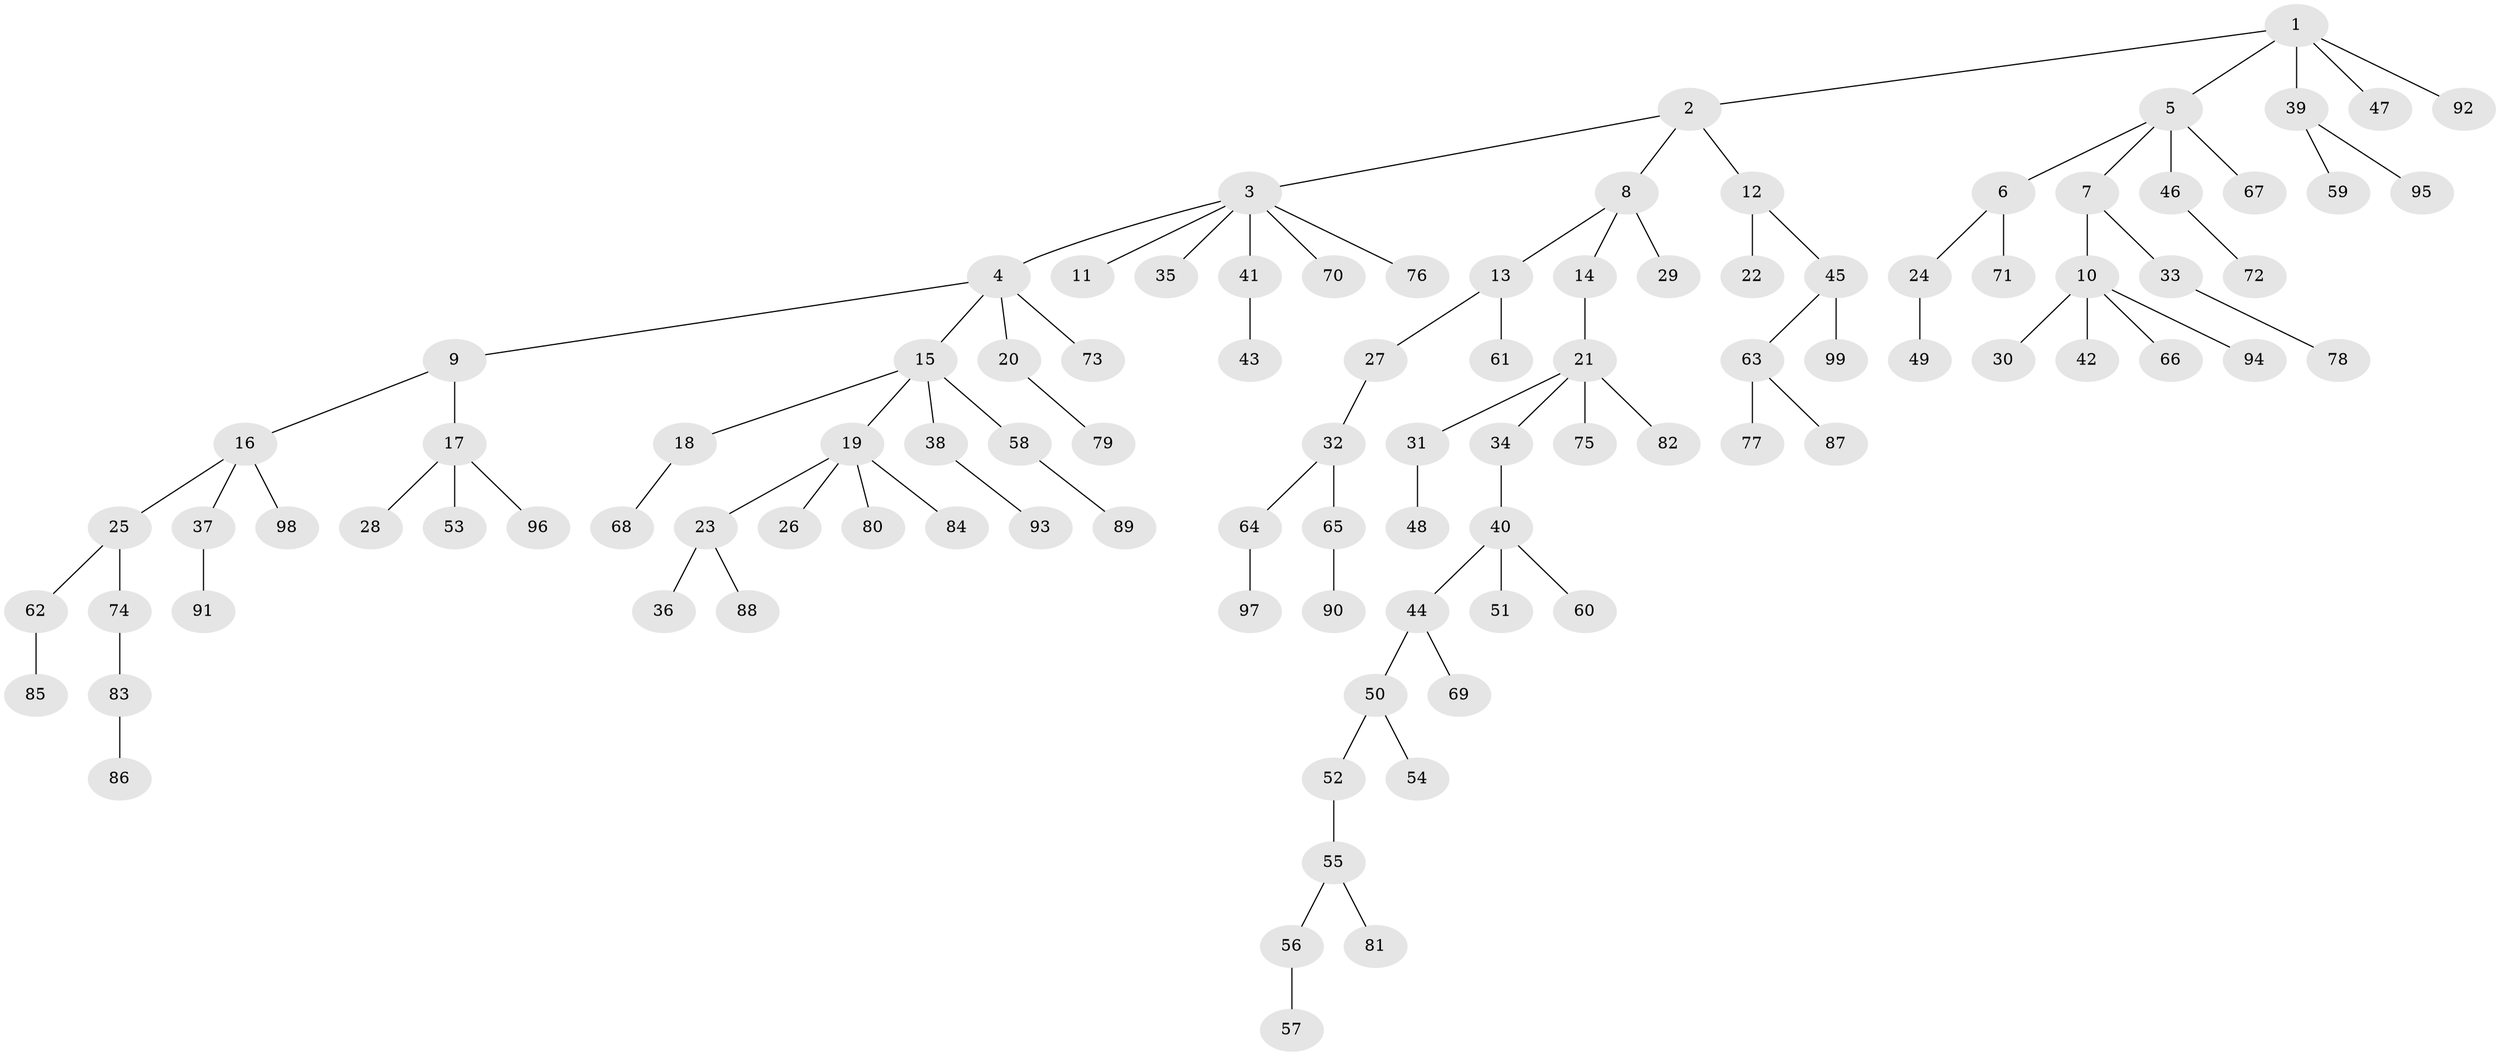 // Generated by graph-tools (version 1.1) at 2025/11/02/27/25 16:11:28]
// undirected, 99 vertices, 98 edges
graph export_dot {
graph [start="1"]
  node [color=gray90,style=filled];
  1;
  2;
  3;
  4;
  5;
  6;
  7;
  8;
  9;
  10;
  11;
  12;
  13;
  14;
  15;
  16;
  17;
  18;
  19;
  20;
  21;
  22;
  23;
  24;
  25;
  26;
  27;
  28;
  29;
  30;
  31;
  32;
  33;
  34;
  35;
  36;
  37;
  38;
  39;
  40;
  41;
  42;
  43;
  44;
  45;
  46;
  47;
  48;
  49;
  50;
  51;
  52;
  53;
  54;
  55;
  56;
  57;
  58;
  59;
  60;
  61;
  62;
  63;
  64;
  65;
  66;
  67;
  68;
  69;
  70;
  71;
  72;
  73;
  74;
  75;
  76;
  77;
  78;
  79;
  80;
  81;
  82;
  83;
  84;
  85;
  86;
  87;
  88;
  89;
  90;
  91;
  92;
  93;
  94;
  95;
  96;
  97;
  98;
  99;
  1 -- 2;
  1 -- 5;
  1 -- 39;
  1 -- 47;
  1 -- 92;
  2 -- 3;
  2 -- 8;
  2 -- 12;
  3 -- 4;
  3 -- 11;
  3 -- 35;
  3 -- 41;
  3 -- 70;
  3 -- 76;
  4 -- 9;
  4 -- 15;
  4 -- 20;
  4 -- 73;
  5 -- 6;
  5 -- 7;
  5 -- 46;
  5 -- 67;
  6 -- 24;
  6 -- 71;
  7 -- 10;
  7 -- 33;
  8 -- 13;
  8 -- 14;
  8 -- 29;
  9 -- 16;
  9 -- 17;
  10 -- 30;
  10 -- 42;
  10 -- 66;
  10 -- 94;
  12 -- 22;
  12 -- 45;
  13 -- 27;
  13 -- 61;
  14 -- 21;
  15 -- 18;
  15 -- 19;
  15 -- 38;
  15 -- 58;
  16 -- 25;
  16 -- 37;
  16 -- 98;
  17 -- 28;
  17 -- 53;
  17 -- 96;
  18 -- 68;
  19 -- 23;
  19 -- 26;
  19 -- 80;
  19 -- 84;
  20 -- 79;
  21 -- 31;
  21 -- 34;
  21 -- 75;
  21 -- 82;
  23 -- 36;
  23 -- 88;
  24 -- 49;
  25 -- 62;
  25 -- 74;
  27 -- 32;
  31 -- 48;
  32 -- 64;
  32 -- 65;
  33 -- 78;
  34 -- 40;
  37 -- 91;
  38 -- 93;
  39 -- 59;
  39 -- 95;
  40 -- 44;
  40 -- 51;
  40 -- 60;
  41 -- 43;
  44 -- 50;
  44 -- 69;
  45 -- 63;
  45 -- 99;
  46 -- 72;
  50 -- 52;
  50 -- 54;
  52 -- 55;
  55 -- 56;
  55 -- 81;
  56 -- 57;
  58 -- 89;
  62 -- 85;
  63 -- 77;
  63 -- 87;
  64 -- 97;
  65 -- 90;
  74 -- 83;
  83 -- 86;
}
